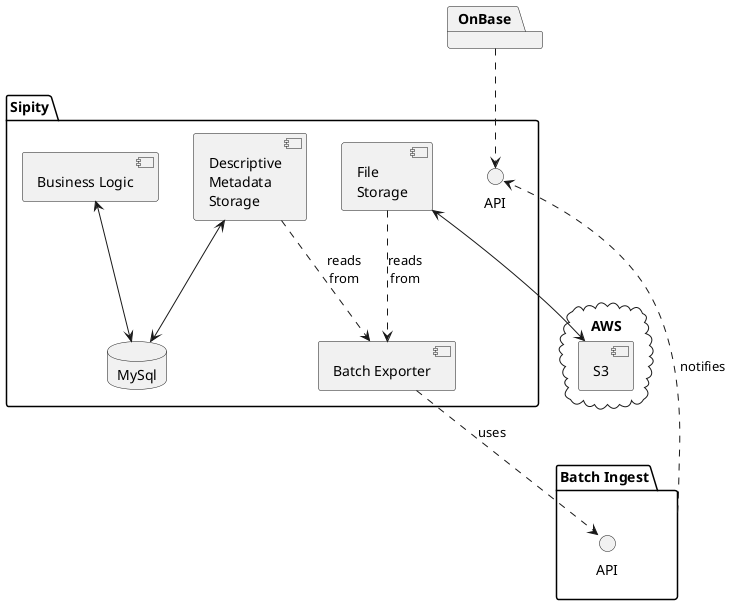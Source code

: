 # Render via PlantUML
# Generated via plantuml-preview (https://github.com/peele/plantuml-preview) in Atom
# package
# node
# folder
# frame
# cloud
# database
# interface
@startuml

package "Sipity" {
  component "File\nStorage" as SipityFS
  component "Descriptive\nMetadata\nStorage" as SipityDMS
  component "Batch Exporter" as SipityBE
  component "Business Logic" as SipityBL
  interface "API" as SipityAPI
  database "MySql"

}

package "Batch Ingest" as Batch {
  interface "API" as BatchAPI
}

package OnBase

cloud "AWS" {
  component S3
}

SipityFS <--> S3
SipityDMS <--> MySql
SipityBE ..> BatchAPI : uses
SipityFS ..> SipityBE : reads\nfrom
SipityDMS ..> SipityBE : reads\nfrom
Batch ..> SipityAPI : notifies
SipityBL <--> MySql
OnBase ..> SipityAPI

@enduml
